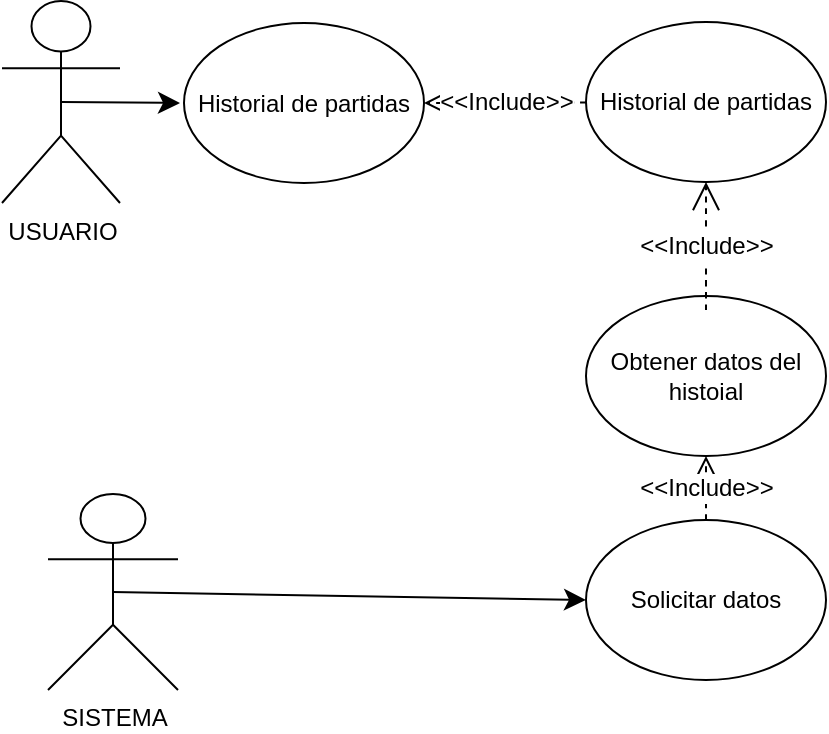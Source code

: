 <mxfile version="24.7.10">
  <diagram name="Página-1" id="9gdlKblt7namgMsKa1S9">
    <mxGraphModel grid="0" page="0" gridSize="10" guides="1" tooltips="1" connect="1" arrows="1" fold="1" pageScale="1" pageWidth="827" pageHeight="1169" math="0" shadow="0">
      <root>
        <mxCell id="0" />
        <mxCell id="1" parent="0" />
        <mxCell id="ZDwu9SUeRuNG5hqnm1El-1" value="USUARIO" style="shape=umlActor;verticalLabelPosition=bottom;verticalAlign=top;html=1;outlineConnect=0;" vertex="1" parent="1">
          <mxGeometry x="-306" y="-456.5" width="59" height="101" as="geometry" />
        </mxCell>
        <mxCell id="ZDwu9SUeRuNG5hqnm1El-2" style="edgeStyle=none;curved=1;rounded=0;orthogonalLoop=1;jettySize=auto;html=1;exitX=0.5;exitY=0.5;exitDx=0;exitDy=0;exitPerimeter=0;fontSize=12;startSize=8;endSize=8;" edge="1" parent="1" source="ZDwu9SUeRuNG5hqnm1El-1">
          <mxGeometry relative="1" as="geometry">
            <mxPoint x="-217" y="-405.5" as="targetPoint" />
          </mxGeometry>
        </mxCell>
        <mxCell id="ZDwu9SUeRuNG5hqnm1El-3" value="Historial de partidas" style="ellipse;whiteSpace=wrap;html=1;" vertex="1" parent="1">
          <mxGeometry x="-215" y="-445.5" width="120" height="80" as="geometry" />
        </mxCell>
        <mxCell id="ZDwu9SUeRuNG5hqnm1El-5" value="Historial de partidas" style="ellipse;whiteSpace=wrap;html=1;" vertex="1" parent="1">
          <mxGeometry x="-14" y="-446" width="120" height="80" as="geometry" />
        </mxCell>
        <mxCell id="ZDwu9SUeRuNG5hqnm1El-7" value="Obtener datos del histoial" style="ellipse;whiteSpace=wrap;html=1;" vertex="1" parent="1">
          <mxGeometry x="-14" y="-309" width="120" height="80" as="geometry" />
        </mxCell>
        <mxCell id="ZDwu9SUeRuNG5hqnm1El-9" value="SISTEMA" style="shape=umlActor;verticalLabelPosition=bottom;verticalAlign=top;html=1;outlineConnect=0;" vertex="1" parent="1">
          <mxGeometry x="-283" y="-210" width="65" height="98" as="geometry" />
        </mxCell>
        <mxCell id="ZDwu9SUeRuNG5hqnm1El-10" value="" style="endArrow=classic;html=1;rounded=0;fontSize=12;startSize=8;endSize=8;curved=1;exitX=0.5;exitY=0.5;exitDx=0;exitDy=0;exitPerimeter=0;entryX=0;entryY=0.5;entryDx=0;entryDy=0;" edge="1" parent="1" source="ZDwu9SUeRuNG5hqnm1El-9" target="ZDwu9SUeRuNG5hqnm1El-12">
          <mxGeometry width="50" height="50" relative="1" as="geometry">
            <mxPoint x="-188" y="-112" as="sourcePoint" />
            <mxPoint x="-138" y="-162" as="targetPoint" />
          </mxGeometry>
        </mxCell>
        <mxCell id="ZDwu9SUeRuNG5hqnm1El-11" value="&amp;lt;&amp;lt;Include&amp;gt;&amp;gt;" style="endArrow=open;endSize=12;dashed=1;html=1;rounded=0;fontSize=12;curved=1;exitX=0.5;exitY=0;exitDx=0;exitDy=0;entryX=0.5;entryY=1;entryDx=0;entryDy=0;" edge="1" parent="1" source="ZDwu9SUeRuNG5hqnm1El-12" target="ZDwu9SUeRuNG5hqnm1El-7">
          <mxGeometry width="160" relative="1" as="geometry">
            <mxPoint x="-108" y="-412" as="sourcePoint" />
            <mxPoint x="-18" y="-429" as="targetPoint" />
          </mxGeometry>
        </mxCell>
        <mxCell id="ZDwu9SUeRuNG5hqnm1El-12" value="Solicitar datos" style="ellipse;whiteSpace=wrap;html=1;" vertex="1" parent="1">
          <mxGeometry x="-14" y="-197" width="120" height="80" as="geometry" />
        </mxCell>
        <mxCell id="ZDwu9SUeRuNG5hqnm1El-13" value="&amp;lt;&amp;lt;Include&amp;gt;&amp;gt;" style="endArrow=open;endSize=12;dashed=1;html=1;rounded=0;fontSize=12;curved=1;entryX=0.5;entryY=1;entryDx=0;entryDy=0;" edge="1" parent="1" target="ZDwu9SUeRuNG5hqnm1El-5">
          <mxGeometry width="160" relative="1" as="geometry">
            <mxPoint x="46" y="-302" as="sourcePoint" />
            <mxPoint x="56" y="-219" as="targetPoint" />
          </mxGeometry>
        </mxCell>
        <mxCell id="ZDwu9SUeRuNG5hqnm1El-14" value="&amp;lt;&amp;lt;Include&amp;gt;&amp;gt;" style="endArrow=open;endSize=12;dashed=1;html=1;rounded=0;fontSize=12;curved=1;entryX=1;entryY=0.5;entryDx=0;entryDy=0;" edge="1" parent="1" source="ZDwu9SUeRuNG5hqnm1El-5" target="ZDwu9SUeRuNG5hqnm1El-3">
          <mxGeometry width="160" relative="1" as="geometry">
            <mxPoint x="56" y="-292" as="sourcePoint" />
            <mxPoint x="56" y="-356" as="targetPoint" />
          </mxGeometry>
        </mxCell>
      </root>
    </mxGraphModel>
  </diagram>
</mxfile>
